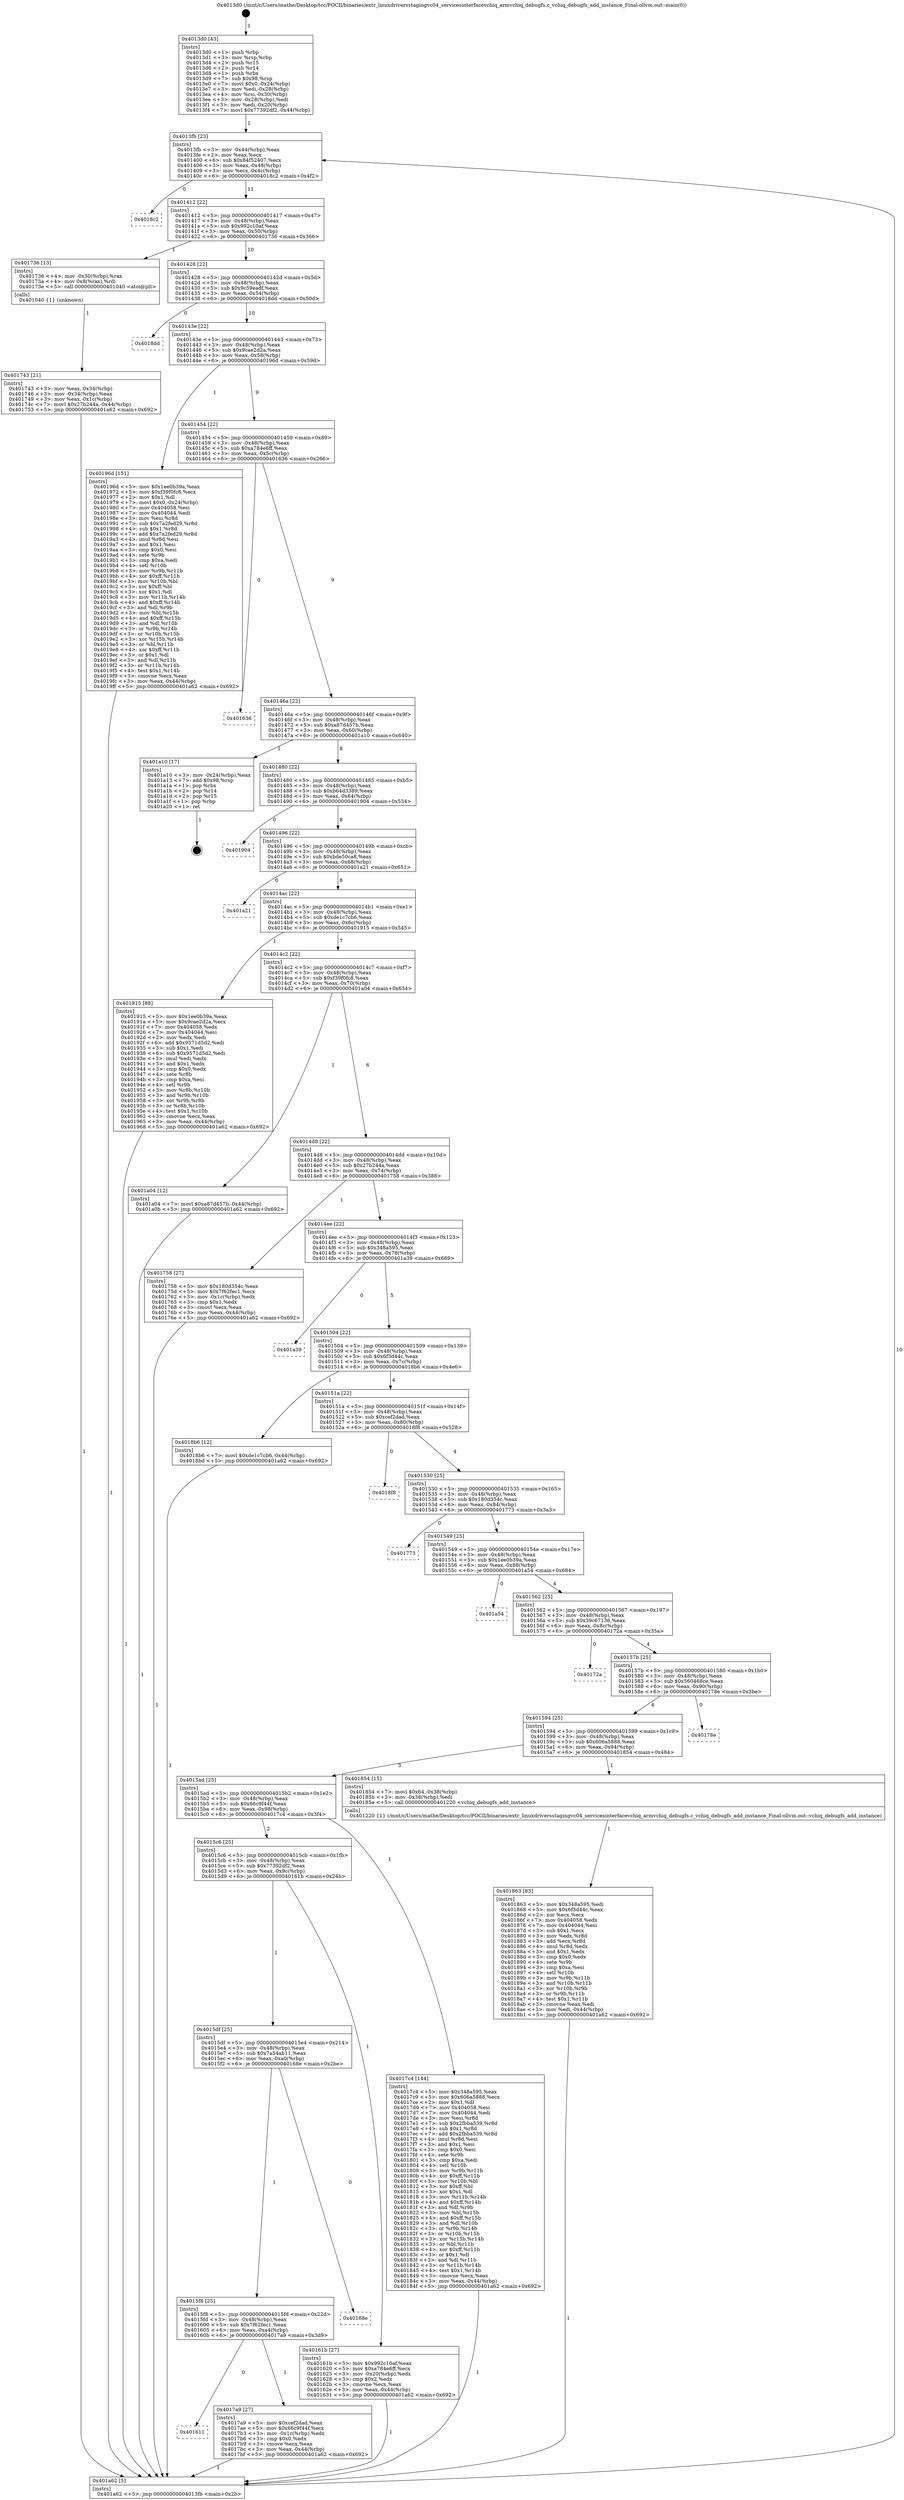 digraph "0x4013d0" {
  label = "0x4013d0 (/mnt/c/Users/mathe/Desktop/tcc/POCII/binaries/extr_linuxdriversstagingvc04_servicesinterfacevchiq_armvchiq_debugfs.c_vchiq_debugfs_add_instance_Final-ollvm.out::main(0))"
  labelloc = "t"
  node[shape=record]

  Entry [label="",width=0.3,height=0.3,shape=circle,fillcolor=black,style=filled]
  "0x4013fb" [label="{
     0x4013fb [23]\l
     | [instrs]\l
     &nbsp;&nbsp;0x4013fb \<+3\>: mov -0x44(%rbp),%eax\l
     &nbsp;&nbsp;0x4013fe \<+2\>: mov %eax,%ecx\l
     &nbsp;&nbsp;0x401400 \<+6\>: sub $0x84f52407,%ecx\l
     &nbsp;&nbsp;0x401406 \<+3\>: mov %eax,-0x48(%rbp)\l
     &nbsp;&nbsp;0x401409 \<+3\>: mov %ecx,-0x4c(%rbp)\l
     &nbsp;&nbsp;0x40140c \<+6\>: je 00000000004018c2 \<main+0x4f2\>\l
  }"]
  "0x4018c2" [label="{
     0x4018c2\l
  }", style=dashed]
  "0x401412" [label="{
     0x401412 [22]\l
     | [instrs]\l
     &nbsp;&nbsp;0x401412 \<+5\>: jmp 0000000000401417 \<main+0x47\>\l
     &nbsp;&nbsp;0x401417 \<+3\>: mov -0x48(%rbp),%eax\l
     &nbsp;&nbsp;0x40141a \<+5\>: sub $0x992c10af,%eax\l
     &nbsp;&nbsp;0x40141f \<+3\>: mov %eax,-0x50(%rbp)\l
     &nbsp;&nbsp;0x401422 \<+6\>: je 0000000000401736 \<main+0x366\>\l
  }"]
  Exit [label="",width=0.3,height=0.3,shape=circle,fillcolor=black,style=filled,peripheries=2]
  "0x401736" [label="{
     0x401736 [13]\l
     | [instrs]\l
     &nbsp;&nbsp;0x401736 \<+4\>: mov -0x30(%rbp),%rax\l
     &nbsp;&nbsp;0x40173a \<+4\>: mov 0x8(%rax),%rdi\l
     &nbsp;&nbsp;0x40173e \<+5\>: call 0000000000401040 \<atoi@plt\>\l
     | [calls]\l
     &nbsp;&nbsp;0x401040 \{1\} (unknown)\l
  }"]
  "0x401428" [label="{
     0x401428 [22]\l
     | [instrs]\l
     &nbsp;&nbsp;0x401428 \<+5\>: jmp 000000000040142d \<main+0x5d\>\l
     &nbsp;&nbsp;0x40142d \<+3\>: mov -0x48(%rbp),%eax\l
     &nbsp;&nbsp;0x401430 \<+5\>: sub $0x9c59eadf,%eax\l
     &nbsp;&nbsp;0x401435 \<+3\>: mov %eax,-0x54(%rbp)\l
     &nbsp;&nbsp;0x401438 \<+6\>: je 00000000004018dd \<main+0x50d\>\l
  }"]
  "0x401863" [label="{
     0x401863 [83]\l
     | [instrs]\l
     &nbsp;&nbsp;0x401863 \<+5\>: mov $0x348a595,%edi\l
     &nbsp;&nbsp;0x401868 \<+5\>: mov $0x6f3d44c,%eax\l
     &nbsp;&nbsp;0x40186d \<+2\>: xor %ecx,%ecx\l
     &nbsp;&nbsp;0x40186f \<+7\>: mov 0x404058,%edx\l
     &nbsp;&nbsp;0x401876 \<+7\>: mov 0x404044,%esi\l
     &nbsp;&nbsp;0x40187d \<+3\>: sub $0x1,%ecx\l
     &nbsp;&nbsp;0x401880 \<+3\>: mov %edx,%r8d\l
     &nbsp;&nbsp;0x401883 \<+3\>: add %ecx,%r8d\l
     &nbsp;&nbsp;0x401886 \<+4\>: imul %r8d,%edx\l
     &nbsp;&nbsp;0x40188a \<+3\>: and $0x1,%edx\l
     &nbsp;&nbsp;0x40188d \<+3\>: cmp $0x0,%edx\l
     &nbsp;&nbsp;0x401890 \<+4\>: sete %r9b\l
     &nbsp;&nbsp;0x401894 \<+3\>: cmp $0xa,%esi\l
     &nbsp;&nbsp;0x401897 \<+4\>: setl %r10b\l
     &nbsp;&nbsp;0x40189b \<+3\>: mov %r9b,%r11b\l
     &nbsp;&nbsp;0x40189e \<+3\>: and %r10b,%r11b\l
     &nbsp;&nbsp;0x4018a1 \<+3\>: xor %r10b,%r9b\l
     &nbsp;&nbsp;0x4018a4 \<+3\>: or %r9b,%r11b\l
     &nbsp;&nbsp;0x4018a7 \<+4\>: test $0x1,%r11b\l
     &nbsp;&nbsp;0x4018ab \<+3\>: cmovne %eax,%edi\l
     &nbsp;&nbsp;0x4018ae \<+3\>: mov %edi,-0x44(%rbp)\l
     &nbsp;&nbsp;0x4018b1 \<+5\>: jmp 0000000000401a62 \<main+0x692\>\l
  }"]
  "0x4018dd" [label="{
     0x4018dd\l
  }", style=dashed]
  "0x40143e" [label="{
     0x40143e [22]\l
     | [instrs]\l
     &nbsp;&nbsp;0x40143e \<+5\>: jmp 0000000000401443 \<main+0x73\>\l
     &nbsp;&nbsp;0x401443 \<+3\>: mov -0x48(%rbp),%eax\l
     &nbsp;&nbsp;0x401446 \<+5\>: sub $0x9cae2d2a,%eax\l
     &nbsp;&nbsp;0x40144b \<+3\>: mov %eax,-0x58(%rbp)\l
     &nbsp;&nbsp;0x40144e \<+6\>: je 000000000040196d \<main+0x59d\>\l
  }"]
  "0x401611" [label="{
     0x401611\l
  }", style=dashed]
  "0x40196d" [label="{
     0x40196d [151]\l
     | [instrs]\l
     &nbsp;&nbsp;0x40196d \<+5\>: mov $0x1ee0b39a,%eax\l
     &nbsp;&nbsp;0x401972 \<+5\>: mov $0xf39f0fc8,%ecx\l
     &nbsp;&nbsp;0x401977 \<+2\>: mov $0x1,%dl\l
     &nbsp;&nbsp;0x401979 \<+7\>: movl $0x0,-0x24(%rbp)\l
     &nbsp;&nbsp;0x401980 \<+7\>: mov 0x404058,%esi\l
     &nbsp;&nbsp;0x401987 \<+7\>: mov 0x404044,%edi\l
     &nbsp;&nbsp;0x40198e \<+3\>: mov %esi,%r8d\l
     &nbsp;&nbsp;0x401991 \<+7\>: sub $0x7a2fed29,%r8d\l
     &nbsp;&nbsp;0x401998 \<+4\>: sub $0x1,%r8d\l
     &nbsp;&nbsp;0x40199c \<+7\>: add $0x7a2fed29,%r8d\l
     &nbsp;&nbsp;0x4019a3 \<+4\>: imul %r8d,%esi\l
     &nbsp;&nbsp;0x4019a7 \<+3\>: and $0x1,%esi\l
     &nbsp;&nbsp;0x4019aa \<+3\>: cmp $0x0,%esi\l
     &nbsp;&nbsp;0x4019ad \<+4\>: sete %r9b\l
     &nbsp;&nbsp;0x4019b1 \<+3\>: cmp $0xa,%edi\l
     &nbsp;&nbsp;0x4019b4 \<+4\>: setl %r10b\l
     &nbsp;&nbsp;0x4019b8 \<+3\>: mov %r9b,%r11b\l
     &nbsp;&nbsp;0x4019bb \<+4\>: xor $0xff,%r11b\l
     &nbsp;&nbsp;0x4019bf \<+3\>: mov %r10b,%bl\l
     &nbsp;&nbsp;0x4019c2 \<+3\>: xor $0xff,%bl\l
     &nbsp;&nbsp;0x4019c5 \<+3\>: xor $0x1,%dl\l
     &nbsp;&nbsp;0x4019c8 \<+3\>: mov %r11b,%r14b\l
     &nbsp;&nbsp;0x4019cb \<+4\>: and $0xff,%r14b\l
     &nbsp;&nbsp;0x4019cf \<+3\>: and %dl,%r9b\l
     &nbsp;&nbsp;0x4019d2 \<+3\>: mov %bl,%r15b\l
     &nbsp;&nbsp;0x4019d5 \<+4\>: and $0xff,%r15b\l
     &nbsp;&nbsp;0x4019d9 \<+3\>: and %dl,%r10b\l
     &nbsp;&nbsp;0x4019dc \<+3\>: or %r9b,%r14b\l
     &nbsp;&nbsp;0x4019df \<+3\>: or %r10b,%r15b\l
     &nbsp;&nbsp;0x4019e2 \<+3\>: xor %r15b,%r14b\l
     &nbsp;&nbsp;0x4019e5 \<+3\>: or %bl,%r11b\l
     &nbsp;&nbsp;0x4019e8 \<+4\>: xor $0xff,%r11b\l
     &nbsp;&nbsp;0x4019ec \<+3\>: or $0x1,%dl\l
     &nbsp;&nbsp;0x4019ef \<+3\>: and %dl,%r11b\l
     &nbsp;&nbsp;0x4019f2 \<+3\>: or %r11b,%r14b\l
     &nbsp;&nbsp;0x4019f5 \<+4\>: test $0x1,%r14b\l
     &nbsp;&nbsp;0x4019f9 \<+3\>: cmovne %ecx,%eax\l
     &nbsp;&nbsp;0x4019fc \<+3\>: mov %eax,-0x44(%rbp)\l
     &nbsp;&nbsp;0x4019ff \<+5\>: jmp 0000000000401a62 \<main+0x692\>\l
  }"]
  "0x401454" [label="{
     0x401454 [22]\l
     | [instrs]\l
     &nbsp;&nbsp;0x401454 \<+5\>: jmp 0000000000401459 \<main+0x89\>\l
     &nbsp;&nbsp;0x401459 \<+3\>: mov -0x48(%rbp),%eax\l
     &nbsp;&nbsp;0x40145c \<+5\>: sub $0xa784e6ff,%eax\l
     &nbsp;&nbsp;0x401461 \<+3\>: mov %eax,-0x5c(%rbp)\l
     &nbsp;&nbsp;0x401464 \<+6\>: je 0000000000401636 \<main+0x266\>\l
  }"]
  "0x4017a9" [label="{
     0x4017a9 [27]\l
     | [instrs]\l
     &nbsp;&nbsp;0x4017a9 \<+5\>: mov $0xcef2dad,%eax\l
     &nbsp;&nbsp;0x4017ae \<+5\>: mov $0x66c9f44f,%ecx\l
     &nbsp;&nbsp;0x4017b3 \<+3\>: mov -0x1c(%rbp),%edx\l
     &nbsp;&nbsp;0x4017b6 \<+3\>: cmp $0x0,%edx\l
     &nbsp;&nbsp;0x4017b9 \<+3\>: cmove %ecx,%eax\l
     &nbsp;&nbsp;0x4017bc \<+3\>: mov %eax,-0x44(%rbp)\l
     &nbsp;&nbsp;0x4017bf \<+5\>: jmp 0000000000401a62 \<main+0x692\>\l
  }"]
  "0x401636" [label="{
     0x401636\l
  }", style=dashed]
  "0x40146a" [label="{
     0x40146a [22]\l
     | [instrs]\l
     &nbsp;&nbsp;0x40146a \<+5\>: jmp 000000000040146f \<main+0x9f\>\l
     &nbsp;&nbsp;0x40146f \<+3\>: mov -0x48(%rbp),%eax\l
     &nbsp;&nbsp;0x401472 \<+5\>: sub $0xa87d457b,%eax\l
     &nbsp;&nbsp;0x401477 \<+3\>: mov %eax,-0x60(%rbp)\l
     &nbsp;&nbsp;0x40147a \<+6\>: je 0000000000401a10 \<main+0x640\>\l
  }"]
  "0x4015f8" [label="{
     0x4015f8 [25]\l
     | [instrs]\l
     &nbsp;&nbsp;0x4015f8 \<+5\>: jmp 00000000004015fd \<main+0x22d\>\l
     &nbsp;&nbsp;0x4015fd \<+3\>: mov -0x48(%rbp),%eax\l
     &nbsp;&nbsp;0x401600 \<+5\>: sub $0x7f62fec1,%eax\l
     &nbsp;&nbsp;0x401605 \<+6\>: mov %eax,-0xa4(%rbp)\l
     &nbsp;&nbsp;0x40160b \<+6\>: je 00000000004017a9 \<main+0x3d9\>\l
  }"]
  "0x401a10" [label="{
     0x401a10 [17]\l
     | [instrs]\l
     &nbsp;&nbsp;0x401a10 \<+3\>: mov -0x24(%rbp),%eax\l
     &nbsp;&nbsp;0x401a13 \<+7\>: add $0x98,%rsp\l
     &nbsp;&nbsp;0x401a1a \<+1\>: pop %rbx\l
     &nbsp;&nbsp;0x401a1b \<+2\>: pop %r14\l
     &nbsp;&nbsp;0x401a1d \<+2\>: pop %r15\l
     &nbsp;&nbsp;0x401a1f \<+1\>: pop %rbp\l
     &nbsp;&nbsp;0x401a20 \<+1\>: ret\l
  }"]
  "0x401480" [label="{
     0x401480 [22]\l
     | [instrs]\l
     &nbsp;&nbsp;0x401480 \<+5\>: jmp 0000000000401485 \<main+0xb5\>\l
     &nbsp;&nbsp;0x401485 \<+3\>: mov -0x48(%rbp),%eax\l
     &nbsp;&nbsp;0x401488 \<+5\>: sub $0xb64d3389,%eax\l
     &nbsp;&nbsp;0x40148d \<+3\>: mov %eax,-0x64(%rbp)\l
     &nbsp;&nbsp;0x401490 \<+6\>: je 0000000000401904 \<main+0x534\>\l
  }"]
  "0x40168e" [label="{
     0x40168e\l
  }", style=dashed]
  "0x401904" [label="{
     0x401904\l
  }", style=dashed]
  "0x401496" [label="{
     0x401496 [22]\l
     | [instrs]\l
     &nbsp;&nbsp;0x401496 \<+5\>: jmp 000000000040149b \<main+0xcb\>\l
     &nbsp;&nbsp;0x40149b \<+3\>: mov -0x48(%rbp),%eax\l
     &nbsp;&nbsp;0x40149e \<+5\>: sub $0xbde50ca8,%eax\l
     &nbsp;&nbsp;0x4014a3 \<+3\>: mov %eax,-0x68(%rbp)\l
     &nbsp;&nbsp;0x4014a6 \<+6\>: je 0000000000401a21 \<main+0x651\>\l
  }"]
  "0x401743" [label="{
     0x401743 [21]\l
     | [instrs]\l
     &nbsp;&nbsp;0x401743 \<+3\>: mov %eax,-0x34(%rbp)\l
     &nbsp;&nbsp;0x401746 \<+3\>: mov -0x34(%rbp),%eax\l
     &nbsp;&nbsp;0x401749 \<+3\>: mov %eax,-0x1c(%rbp)\l
     &nbsp;&nbsp;0x40174c \<+7\>: movl $0x27b244a,-0x44(%rbp)\l
     &nbsp;&nbsp;0x401753 \<+5\>: jmp 0000000000401a62 \<main+0x692\>\l
  }"]
  "0x401a21" [label="{
     0x401a21\l
  }", style=dashed]
  "0x4014ac" [label="{
     0x4014ac [22]\l
     | [instrs]\l
     &nbsp;&nbsp;0x4014ac \<+5\>: jmp 00000000004014b1 \<main+0xe1\>\l
     &nbsp;&nbsp;0x4014b1 \<+3\>: mov -0x48(%rbp),%eax\l
     &nbsp;&nbsp;0x4014b4 \<+5\>: sub $0xde1c7cb6,%eax\l
     &nbsp;&nbsp;0x4014b9 \<+3\>: mov %eax,-0x6c(%rbp)\l
     &nbsp;&nbsp;0x4014bc \<+6\>: je 0000000000401915 \<main+0x545\>\l
  }"]
  "0x4013d0" [label="{
     0x4013d0 [43]\l
     | [instrs]\l
     &nbsp;&nbsp;0x4013d0 \<+1\>: push %rbp\l
     &nbsp;&nbsp;0x4013d1 \<+3\>: mov %rsp,%rbp\l
     &nbsp;&nbsp;0x4013d4 \<+2\>: push %r15\l
     &nbsp;&nbsp;0x4013d6 \<+2\>: push %r14\l
     &nbsp;&nbsp;0x4013d8 \<+1\>: push %rbx\l
     &nbsp;&nbsp;0x4013d9 \<+7\>: sub $0x98,%rsp\l
     &nbsp;&nbsp;0x4013e0 \<+7\>: movl $0x0,-0x24(%rbp)\l
     &nbsp;&nbsp;0x4013e7 \<+3\>: mov %edi,-0x28(%rbp)\l
     &nbsp;&nbsp;0x4013ea \<+4\>: mov %rsi,-0x30(%rbp)\l
     &nbsp;&nbsp;0x4013ee \<+3\>: mov -0x28(%rbp),%edi\l
     &nbsp;&nbsp;0x4013f1 \<+3\>: mov %edi,-0x20(%rbp)\l
     &nbsp;&nbsp;0x4013f4 \<+7\>: movl $0x77392df2,-0x44(%rbp)\l
  }"]
  "0x401915" [label="{
     0x401915 [88]\l
     | [instrs]\l
     &nbsp;&nbsp;0x401915 \<+5\>: mov $0x1ee0b39a,%eax\l
     &nbsp;&nbsp;0x40191a \<+5\>: mov $0x9cae2d2a,%ecx\l
     &nbsp;&nbsp;0x40191f \<+7\>: mov 0x404058,%edx\l
     &nbsp;&nbsp;0x401926 \<+7\>: mov 0x404044,%esi\l
     &nbsp;&nbsp;0x40192d \<+2\>: mov %edx,%edi\l
     &nbsp;&nbsp;0x40192f \<+6\>: add $0x9571d5d2,%edi\l
     &nbsp;&nbsp;0x401935 \<+3\>: sub $0x1,%edi\l
     &nbsp;&nbsp;0x401938 \<+6\>: sub $0x9571d5d2,%edi\l
     &nbsp;&nbsp;0x40193e \<+3\>: imul %edi,%edx\l
     &nbsp;&nbsp;0x401941 \<+3\>: and $0x1,%edx\l
     &nbsp;&nbsp;0x401944 \<+3\>: cmp $0x0,%edx\l
     &nbsp;&nbsp;0x401947 \<+4\>: sete %r8b\l
     &nbsp;&nbsp;0x40194b \<+3\>: cmp $0xa,%esi\l
     &nbsp;&nbsp;0x40194e \<+4\>: setl %r9b\l
     &nbsp;&nbsp;0x401952 \<+3\>: mov %r8b,%r10b\l
     &nbsp;&nbsp;0x401955 \<+3\>: and %r9b,%r10b\l
     &nbsp;&nbsp;0x401958 \<+3\>: xor %r9b,%r8b\l
     &nbsp;&nbsp;0x40195b \<+3\>: or %r8b,%r10b\l
     &nbsp;&nbsp;0x40195e \<+4\>: test $0x1,%r10b\l
     &nbsp;&nbsp;0x401962 \<+3\>: cmovne %ecx,%eax\l
     &nbsp;&nbsp;0x401965 \<+3\>: mov %eax,-0x44(%rbp)\l
     &nbsp;&nbsp;0x401968 \<+5\>: jmp 0000000000401a62 \<main+0x692\>\l
  }"]
  "0x4014c2" [label="{
     0x4014c2 [22]\l
     | [instrs]\l
     &nbsp;&nbsp;0x4014c2 \<+5\>: jmp 00000000004014c7 \<main+0xf7\>\l
     &nbsp;&nbsp;0x4014c7 \<+3\>: mov -0x48(%rbp),%eax\l
     &nbsp;&nbsp;0x4014ca \<+5\>: sub $0xf39f0fc8,%eax\l
     &nbsp;&nbsp;0x4014cf \<+3\>: mov %eax,-0x70(%rbp)\l
     &nbsp;&nbsp;0x4014d2 \<+6\>: je 0000000000401a04 \<main+0x634\>\l
  }"]
  "0x401a62" [label="{
     0x401a62 [5]\l
     | [instrs]\l
     &nbsp;&nbsp;0x401a62 \<+5\>: jmp 00000000004013fb \<main+0x2b\>\l
  }"]
  "0x401a04" [label="{
     0x401a04 [12]\l
     | [instrs]\l
     &nbsp;&nbsp;0x401a04 \<+7\>: movl $0xa87d457b,-0x44(%rbp)\l
     &nbsp;&nbsp;0x401a0b \<+5\>: jmp 0000000000401a62 \<main+0x692\>\l
  }"]
  "0x4014d8" [label="{
     0x4014d8 [22]\l
     | [instrs]\l
     &nbsp;&nbsp;0x4014d8 \<+5\>: jmp 00000000004014dd \<main+0x10d\>\l
     &nbsp;&nbsp;0x4014dd \<+3\>: mov -0x48(%rbp),%eax\l
     &nbsp;&nbsp;0x4014e0 \<+5\>: sub $0x27b244a,%eax\l
     &nbsp;&nbsp;0x4014e5 \<+3\>: mov %eax,-0x74(%rbp)\l
     &nbsp;&nbsp;0x4014e8 \<+6\>: je 0000000000401758 \<main+0x388\>\l
  }"]
  "0x4015df" [label="{
     0x4015df [25]\l
     | [instrs]\l
     &nbsp;&nbsp;0x4015df \<+5\>: jmp 00000000004015e4 \<main+0x214\>\l
     &nbsp;&nbsp;0x4015e4 \<+3\>: mov -0x48(%rbp),%eax\l
     &nbsp;&nbsp;0x4015e7 \<+5\>: sub $0x7a54ab11,%eax\l
     &nbsp;&nbsp;0x4015ec \<+6\>: mov %eax,-0xa0(%rbp)\l
     &nbsp;&nbsp;0x4015f2 \<+6\>: je 000000000040168e \<main+0x2be\>\l
  }"]
  "0x401758" [label="{
     0x401758 [27]\l
     | [instrs]\l
     &nbsp;&nbsp;0x401758 \<+5\>: mov $0x180d354c,%eax\l
     &nbsp;&nbsp;0x40175d \<+5\>: mov $0x7f62fec1,%ecx\l
     &nbsp;&nbsp;0x401762 \<+3\>: mov -0x1c(%rbp),%edx\l
     &nbsp;&nbsp;0x401765 \<+3\>: cmp $0x1,%edx\l
     &nbsp;&nbsp;0x401768 \<+3\>: cmovl %ecx,%eax\l
     &nbsp;&nbsp;0x40176b \<+3\>: mov %eax,-0x44(%rbp)\l
     &nbsp;&nbsp;0x40176e \<+5\>: jmp 0000000000401a62 \<main+0x692\>\l
  }"]
  "0x4014ee" [label="{
     0x4014ee [22]\l
     | [instrs]\l
     &nbsp;&nbsp;0x4014ee \<+5\>: jmp 00000000004014f3 \<main+0x123\>\l
     &nbsp;&nbsp;0x4014f3 \<+3\>: mov -0x48(%rbp),%eax\l
     &nbsp;&nbsp;0x4014f6 \<+5\>: sub $0x348a595,%eax\l
     &nbsp;&nbsp;0x4014fb \<+3\>: mov %eax,-0x78(%rbp)\l
     &nbsp;&nbsp;0x4014fe \<+6\>: je 0000000000401a39 \<main+0x669\>\l
  }"]
  "0x40161b" [label="{
     0x40161b [27]\l
     | [instrs]\l
     &nbsp;&nbsp;0x40161b \<+5\>: mov $0x992c10af,%eax\l
     &nbsp;&nbsp;0x401620 \<+5\>: mov $0xa784e6ff,%ecx\l
     &nbsp;&nbsp;0x401625 \<+3\>: mov -0x20(%rbp),%edx\l
     &nbsp;&nbsp;0x401628 \<+3\>: cmp $0x2,%edx\l
     &nbsp;&nbsp;0x40162b \<+3\>: cmovne %ecx,%eax\l
     &nbsp;&nbsp;0x40162e \<+3\>: mov %eax,-0x44(%rbp)\l
     &nbsp;&nbsp;0x401631 \<+5\>: jmp 0000000000401a62 \<main+0x692\>\l
  }"]
  "0x401a39" [label="{
     0x401a39\l
  }", style=dashed]
  "0x401504" [label="{
     0x401504 [22]\l
     | [instrs]\l
     &nbsp;&nbsp;0x401504 \<+5\>: jmp 0000000000401509 \<main+0x139\>\l
     &nbsp;&nbsp;0x401509 \<+3\>: mov -0x48(%rbp),%eax\l
     &nbsp;&nbsp;0x40150c \<+5\>: sub $0x6f3d44c,%eax\l
     &nbsp;&nbsp;0x401511 \<+3\>: mov %eax,-0x7c(%rbp)\l
     &nbsp;&nbsp;0x401514 \<+6\>: je 00000000004018b6 \<main+0x4e6\>\l
  }"]
  "0x4015c6" [label="{
     0x4015c6 [25]\l
     | [instrs]\l
     &nbsp;&nbsp;0x4015c6 \<+5\>: jmp 00000000004015cb \<main+0x1fb\>\l
     &nbsp;&nbsp;0x4015cb \<+3\>: mov -0x48(%rbp),%eax\l
     &nbsp;&nbsp;0x4015ce \<+5\>: sub $0x77392df2,%eax\l
     &nbsp;&nbsp;0x4015d3 \<+6\>: mov %eax,-0x9c(%rbp)\l
     &nbsp;&nbsp;0x4015d9 \<+6\>: je 000000000040161b \<main+0x24b\>\l
  }"]
  "0x4018b6" [label="{
     0x4018b6 [12]\l
     | [instrs]\l
     &nbsp;&nbsp;0x4018b6 \<+7\>: movl $0xde1c7cb6,-0x44(%rbp)\l
     &nbsp;&nbsp;0x4018bd \<+5\>: jmp 0000000000401a62 \<main+0x692\>\l
  }"]
  "0x40151a" [label="{
     0x40151a [22]\l
     | [instrs]\l
     &nbsp;&nbsp;0x40151a \<+5\>: jmp 000000000040151f \<main+0x14f\>\l
     &nbsp;&nbsp;0x40151f \<+3\>: mov -0x48(%rbp),%eax\l
     &nbsp;&nbsp;0x401522 \<+5\>: sub $0xcef2dad,%eax\l
     &nbsp;&nbsp;0x401527 \<+3\>: mov %eax,-0x80(%rbp)\l
     &nbsp;&nbsp;0x40152a \<+6\>: je 00000000004018f8 \<main+0x528\>\l
  }"]
  "0x4017c4" [label="{
     0x4017c4 [144]\l
     | [instrs]\l
     &nbsp;&nbsp;0x4017c4 \<+5\>: mov $0x348a595,%eax\l
     &nbsp;&nbsp;0x4017c9 \<+5\>: mov $0x606a5888,%ecx\l
     &nbsp;&nbsp;0x4017ce \<+2\>: mov $0x1,%dl\l
     &nbsp;&nbsp;0x4017d0 \<+7\>: mov 0x404058,%esi\l
     &nbsp;&nbsp;0x4017d7 \<+7\>: mov 0x404044,%edi\l
     &nbsp;&nbsp;0x4017de \<+3\>: mov %esi,%r8d\l
     &nbsp;&nbsp;0x4017e1 \<+7\>: sub $0x2fbba539,%r8d\l
     &nbsp;&nbsp;0x4017e8 \<+4\>: sub $0x1,%r8d\l
     &nbsp;&nbsp;0x4017ec \<+7\>: add $0x2fbba539,%r8d\l
     &nbsp;&nbsp;0x4017f3 \<+4\>: imul %r8d,%esi\l
     &nbsp;&nbsp;0x4017f7 \<+3\>: and $0x1,%esi\l
     &nbsp;&nbsp;0x4017fa \<+3\>: cmp $0x0,%esi\l
     &nbsp;&nbsp;0x4017fd \<+4\>: sete %r9b\l
     &nbsp;&nbsp;0x401801 \<+3\>: cmp $0xa,%edi\l
     &nbsp;&nbsp;0x401804 \<+4\>: setl %r10b\l
     &nbsp;&nbsp;0x401808 \<+3\>: mov %r9b,%r11b\l
     &nbsp;&nbsp;0x40180b \<+4\>: xor $0xff,%r11b\l
     &nbsp;&nbsp;0x40180f \<+3\>: mov %r10b,%bl\l
     &nbsp;&nbsp;0x401812 \<+3\>: xor $0xff,%bl\l
     &nbsp;&nbsp;0x401815 \<+3\>: xor $0x1,%dl\l
     &nbsp;&nbsp;0x401818 \<+3\>: mov %r11b,%r14b\l
     &nbsp;&nbsp;0x40181b \<+4\>: and $0xff,%r14b\l
     &nbsp;&nbsp;0x40181f \<+3\>: and %dl,%r9b\l
     &nbsp;&nbsp;0x401822 \<+3\>: mov %bl,%r15b\l
     &nbsp;&nbsp;0x401825 \<+4\>: and $0xff,%r15b\l
     &nbsp;&nbsp;0x401829 \<+3\>: and %dl,%r10b\l
     &nbsp;&nbsp;0x40182c \<+3\>: or %r9b,%r14b\l
     &nbsp;&nbsp;0x40182f \<+3\>: or %r10b,%r15b\l
     &nbsp;&nbsp;0x401832 \<+3\>: xor %r15b,%r14b\l
     &nbsp;&nbsp;0x401835 \<+3\>: or %bl,%r11b\l
     &nbsp;&nbsp;0x401838 \<+4\>: xor $0xff,%r11b\l
     &nbsp;&nbsp;0x40183c \<+3\>: or $0x1,%dl\l
     &nbsp;&nbsp;0x40183f \<+3\>: and %dl,%r11b\l
     &nbsp;&nbsp;0x401842 \<+3\>: or %r11b,%r14b\l
     &nbsp;&nbsp;0x401845 \<+4\>: test $0x1,%r14b\l
     &nbsp;&nbsp;0x401849 \<+3\>: cmovne %ecx,%eax\l
     &nbsp;&nbsp;0x40184c \<+3\>: mov %eax,-0x44(%rbp)\l
     &nbsp;&nbsp;0x40184f \<+5\>: jmp 0000000000401a62 \<main+0x692\>\l
  }"]
  "0x4018f8" [label="{
     0x4018f8\l
  }", style=dashed]
  "0x401530" [label="{
     0x401530 [25]\l
     | [instrs]\l
     &nbsp;&nbsp;0x401530 \<+5\>: jmp 0000000000401535 \<main+0x165\>\l
     &nbsp;&nbsp;0x401535 \<+3\>: mov -0x48(%rbp),%eax\l
     &nbsp;&nbsp;0x401538 \<+5\>: sub $0x180d354c,%eax\l
     &nbsp;&nbsp;0x40153d \<+6\>: mov %eax,-0x84(%rbp)\l
     &nbsp;&nbsp;0x401543 \<+6\>: je 0000000000401773 \<main+0x3a3\>\l
  }"]
  "0x4015ad" [label="{
     0x4015ad [25]\l
     | [instrs]\l
     &nbsp;&nbsp;0x4015ad \<+5\>: jmp 00000000004015b2 \<main+0x1e2\>\l
     &nbsp;&nbsp;0x4015b2 \<+3\>: mov -0x48(%rbp),%eax\l
     &nbsp;&nbsp;0x4015b5 \<+5\>: sub $0x66c9f44f,%eax\l
     &nbsp;&nbsp;0x4015ba \<+6\>: mov %eax,-0x98(%rbp)\l
     &nbsp;&nbsp;0x4015c0 \<+6\>: je 00000000004017c4 \<main+0x3f4\>\l
  }"]
  "0x401773" [label="{
     0x401773\l
  }", style=dashed]
  "0x401549" [label="{
     0x401549 [25]\l
     | [instrs]\l
     &nbsp;&nbsp;0x401549 \<+5\>: jmp 000000000040154e \<main+0x17e\>\l
     &nbsp;&nbsp;0x40154e \<+3\>: mov -0x48(%rbp),%eax\l
     &nbsp;&nbsp;0x401551 \<+5\>: sub $0x1ee0b39a,%eax\l
     &nbsp;&nbsp;0x401556 \<+6\>: mov %eax,-0x88(%rbp)\l
     &nbsp;&nbsp;0x40155c \<+6\>: je 0000000000401a54 \<main+0x684\>\l
  }"]
  "0x401854" [label="{
     0x401854 [15]\l
     | [instrs]\l
     &nbsp;&nbsp;0x401854 \<+7\>: movl $0x64,-0x38(%rbp)\l
     &nbsp;&nbsp;0x40185b \<+3\>: mov -0x38(%rbp),%edi\l
     &nbsp;&nbsp;0x40185e \<+5\>: call 0000000000401220 \<vchiq_debugfs_add_instance\>\l
     | [calls]\l
     &nbsp;&nbsp;0x401220 \{1\} (/mnt/c/Users/mathe/Desktop/tcc/POCII/binaries/extr_linuxdriversstagingvc04_servicesinterfacevchiq_armvchiq_debugfs.c_vchiq_debugfs_add_instance_Final-ollvm.out::vchiq_debugfs_add_instance)\l
  }"]
  "0x401a54" [label="{
     0x401a54\l
  }", style=dashed]
  "0x401562" [label="{
     0x401562 [25]\l
     | [instrs]\l
     &nbsp;&nbsp;0x401562 \<+5\>: jmp 0000000000401567 \<main+0x197\>\l
     &nbsp;&nbsp;0x401567 \<+3\>: mov -0x48(%rbp),%eax\l
     &nbsp;&nbsp;0x40156a \<+5\>: sub $0x39c67136,%eax\l
     &nbsp;&nbsp;0x40156f \<+6\>: mov %eax,-0x8c(%rbp)\l
     &nbsp;&nbsp;0x401575 \<+6\>: je 000000000040172a \<main+0x35a\>\l
  }"]
  "0x401594" [label="{
     0x401594 [25]\l
     | [instrs]\l
     &nbsp;&nbsp;0x401594 \<+5\>: jmp 0000000000401599 \<main+0x1c9\>\l
     &nbsp;&nbsp;0x401599 \<+3\>: mov -0x48(%rbp),%eax\l
     &nbsp;&nbsp;0x40159c \<+5\>: sub $0x606a5888,%eax\l
     &nbsp;&nbsp;0x4015a1 \<+6\>: mov %eax,-0x94(%rbp)\l
     &nbsp;&nbsp;0x4015a7 \<+6\>: je 0000000000401854 \<main+0x484\>\l
  }"]
  "0x40172a" [label="{
     0x40172a\l
  }", style=dashed]
  "0x40157b" [label="{
     0x40157b [25]\l
     | [instrs]\l
     &nbsp;&nbsp;0x40157b \<+5\>: jmp 0000000000401580 \<main+0x1b0\>\l
     &nbsp;&nbsp;0x401580 \<+3\>: mov -0x48(%rbp),%eax\l
     &nbsp;&nbsp;0x401583 \<+5\>: sub $0x560468ce,%eax\l
     &nbsp;&nbsp;0x401588 \<+6\>: mov %eax,-0x90(%rbp)\l
     &nbsp;&nbsp;0x40158e \<+6\>: je 000000000040178e \<main+0x3be\>\l
  }"]
  "0x40178e" [label="{
     0x40178e\l
  }", style=dashed]
  Entry -> "0x4013d0" [label=" 1"]
  "0x4013fb" -> "0x4018c2" [label=" 0"]
  "0x4013fb" -> "0x401412" [label=" 11"]
  "0x401a10" -> Exit [label=" 1"]
  "0x401412" -> "0x401736" [label=" 1"]
  "0x401412" -> "0x401428" [label=" 10"]
  "0x401a04" -> "0x401a62" [label=" 1"]
  "0x401428" -> "0x4018dd" [label=" 0"]
  "0x401428" -> "0x40143e" [label=" 10"]
  "0x40196d" -> "0x401a62" [label=" 1"]
  "0x40143e" -> "0x40196d" [label=" 1"]
  "0x40143e" -> "0x401454" [label=" 9"]
  "0x401915" -> "0x401a62" [label=" 1"]
  "0x401454" -> "0x401636" [label=" 0"]
  "0x401454" -> "0x40146a" [label=" 9"]
  "0x4018b6" -> "0x401a62" [label=" 1"]
  "0x40146a" -> "0x401a10" [label=" 1"]
  "0x40146a" -> "0x401480" [label=" 8"]
  "0x401854" -> "0x401863" [label=" 1"]
  "0x401480" -> "0x401904" [label=" 0"]
  "0x401480" -> "0x401496" [label=" 8"]
  "0x4017c4" -> "0x401a62" [label=" 1"]
  "0x401496" -> "0x401a21" [label=" 0"]
  "0x401496" -> "0x4014ac" [label=" 8"]
  "0x4015f8" -> "0x401611" [label=" 0"]
  "0x4014ac" -> "0x401915" [label=" 1"]
  "0x4014ac" -> "0x4014c2" [label=" 7"]
  "0x4015f8" -> "0x4017a9" [label=" 1"]
  "0x4014c2" -> "0x401a04" [label=" 1"]
  "0x4014c2" -> "0x4014d8" [label=" 6"]
  "0x401863" -> "0x401a62" [label=" 1"]
  "0x4014d8" -> "0x401758" [label=" 1"]
  "0x4014d8" -> "0x4014ee" [label=" 5"]
  "0x4015df" -> "0x4015f8" [label=" 1"]
  "0x4014ee" -> "0x401a39" [label=" 0"]
  "0x4014ee" -> "0x401504" [label=" 5"]
  "0x4015df" -> "0x40168e" [label=" 0"]
  "0x401504" -> "0x4018b6" [label=" 1"]
  "0x401504" -> "0x40151a" [label=" 4"]
  "0x401758" -> "0x401a62" [label=" 1"]
  "0x40151a" -> "0x4018f8" [label=" 0"]
  "0x40151a" -> "0x401530" [label=" 4"]
  "0x401743" -> "0x401a62" [label=" 1"]
  "0x401530" -> "0x401773" [label=" 0"]
  "0x401530" -> "0x401549" [label=" 4"]
  "0x401a62" -> "0x4013fb" [label=" 10"]
  "0x401549" -> "0x401a54" [label=" 0"]
  "0x401549" -> "0x401562" [label=" 4"]
  "0x4013d0" -> "0x4013fb" [label=" 1"]
  "0x401562" -> "0x40172a" [label=" 0"]
  "0x401562" -> "0x40157b" [label=" 4"]
  "0x4015c6" -> "0x4015df" [label=" 1"]
  "0x40157b" -> "0x40178e" [label=" 0"]
  "0x40157b" -> "0x401594" [label=" 4"]
  "0x40161b" -> "0x401a62" [label=" 1"]
  "0x401594" -> "0x401854" [label=" 1"]
  "0x401594" -> "0x4015ad" [label=" 3"]
  "0x401736" -> "0x401743" [label=" 1"]
  "0x4015ad" -> "0x4017c4" [label=" 1"]
  "0x4015ad" -> "0x4015c6" [label=" 2"]
  "0x4017a9" -> "0x401a62" [label=" 1"]
  "0x4015c6" -> "0x40161b" [label=" 1"]
}
